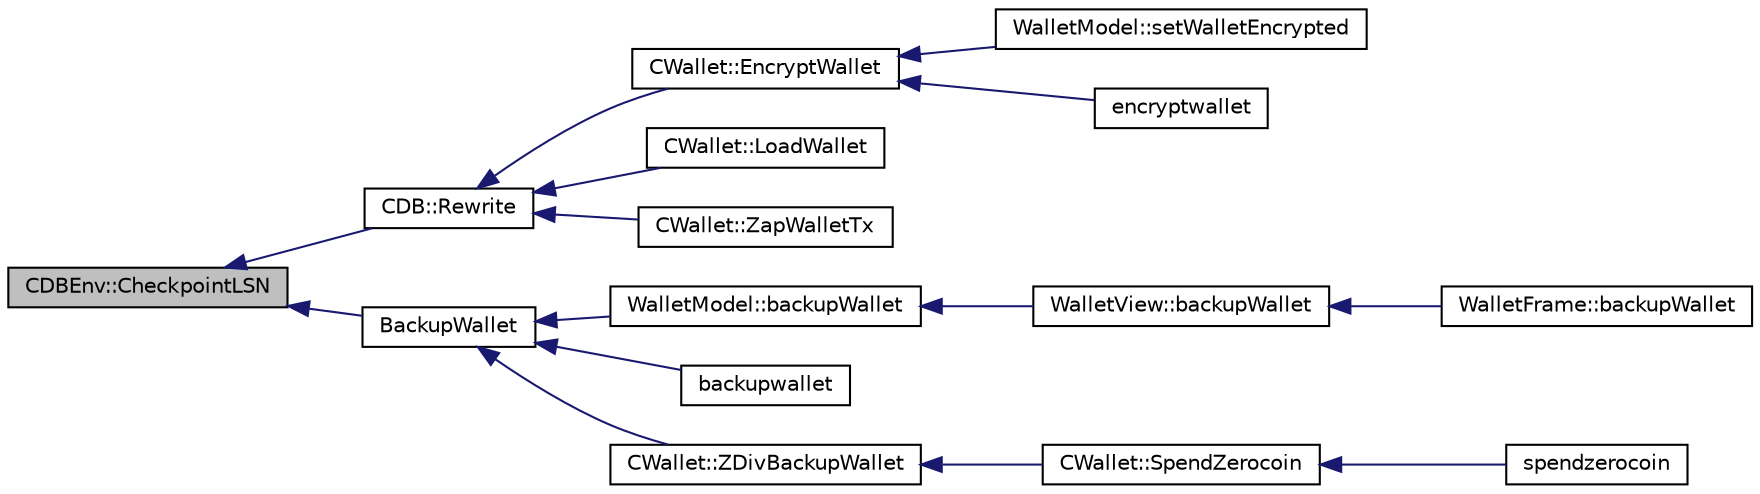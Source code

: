 digraph "CDBEnv::CheckpointLSN"
{
  edge [fontname="Helvetica",fontsize="10",labelfontname="Helvetica",labelfontsize="10"];
  node [fontname="Helvetica",fontsize="10",shape=record];
  rankdir="LR";
  Node6 [label="CDBEnv::CheckpointLSN",height=0.2,width=0.4,color="black", fillcolor="grey75", style="filled", fontcolor="black"];
  Node6 -> Node7 [dir="back",color="midnightblue",fontsize="10",style="solid",fontname="Helvetica"];
  Node7 [label="CDB::Rewrite",height=0.2,width=0.4,color="black", fillcolor="white", style="filled",URL="$class_c_d_b.html#acfb8a373edb9c4cfab780fb7578b277e"];
  Node7 -> Node8 [dir="back",color="midnightblue",fontsize="10",style="solid",fontname="Helvetica"];
  Node8 [label="CWallet::EncryptWallet",height=0.2,width=0.4,color="black", fillcolor="white", style="filled",URL="$group__map_wallet.html#gab34fe5bf771619dcbe22a65f013e5469"];
  Node8 -> Node9 [dir="back",color="midnightblue",fontsize="10",style="solid",fontname="Helvetica"];
  Node9 [label="WalletModel::setWalletEncrypted",height=0.2,width=0.4,color="black", fillcolor="white", style="filled",URL="$class_wallet_model.html#a444340830badcd48e3a4dd6b03d9c4d7"];
  Node8 -> Node10 [dir="back",color="midnightblue",fontsize="10",style="solid",fontname="Helvetica"];
  Node10 [label="encryptwallet",height=0.2,width=0.4,color="black", fillcolor="white", style="filled",URL="$rpcwallet_8cpp.html#a5fb49bac2748015a256c63e9f8ccc539"];
  Node7 -> Node11 [dir="back",color="midnightblue",fontsize="10",style="solid",fontname="Helvetica"];
  Node11 [label="CWallet::LoadWallet",height=0.2,width=0.4,color="black", fillcolor="white", style="filled",URL="$group___actions.html#ga5d7b244b8ed0cbe24233ee0b6ca3cae0"];
  Node7 -> Node12 [dir="back",color="midnightblue",fontsize="10",style="solid",fontname="Helvetica"];
  Node12 [label="CWallet::ZapWalletTx",height=0.2,width=0.4,color="black", fillcolor="white", style="filled",URL="$group___actions.html#ga71d4b810d6fce19efd455ded3e450a1b"];
  Node6 -> Node13 [dir="back",color="midnightblue",fontsize="10",style="solid",fontname="Helvetica"];
  Node13 [label="BackupWallet",height=0.2,width=0.4,color="black", fillcolor="white", style="filled",URL="$walletdb_8cpp.html#a273c3692765c732c5f724cec93e6b62f"];
  Node13 -> Node14 [dir="back",color="midnightblue",fontsize="10",style="solid",fontname="Helvetica"];
  Node14 [label="WalletModel::backupWallet",height=0.2,width=0.4,color="black", fillcolor="white", style="filled",URL="$class_wallet_model.html#aa316c19ef41f26ea89f194ab253d3206"];
  Node14 -> Node15 [dir="back",color="midnightblue",fontsize="10",style="solid",fontname="Helvetica"];
  Node15 [label="WalletView::backupWallet",height=0.2,width=0.4,color="black", fillcolor="white", style="filled",URL="$class_wallet_view.html#a9800d793b552076b4207276d9e08c8b6",tooltip="Backup the wallet. "];
  Node15 -> Node16 [dir="back",color="midnightblue",fontsize="10",style="solid",fontname="Helvetica"];
  Node16 [label="WalletFrame::backupWallet",height=0.2,width=0.4,color="black", fillcolor="white", style="filled",URL="$class_wallet_frame.html#a76aa3543635fedea052661a4cd44b81d",tooltip="Backup the wallet. "];
  Node13 -> Node17 [dir="back",color="midnightblue",fontsize="10",style="solid",fontname="Helvetica"];
  Node17 [label="backupwallet",height=0.2,width=0.4,color="black", fillcolor="white", style="filled",URL="$rpcwallet_8cpp.html#a7813bcc93d80c6c4ad0ae846f80cff3e"];
  Node13 -> Node18 [dir="back",color="midnightblue",fontsize="10",style="solid",fontname="Helvetica"];
  Node18 [label="CWallet::ZDivBackupWallet",height=0.2,width=0.4,color="black", fillcolor="white", style="filled",URL="$class_c_wallet.html#a8b8b981ee5504b1b8bf16ca4cb53ee4e"];
  Node18 -> Node19 [dir="back",color="midnightblue",fontsize="10",style="solid",fontname="Helvetica"];
  Node19 [label="CWallet::SpendZerocoin",height=0.2,width=0.4,color="black", fillcolor="white", style="filled",URL="$class_c_wallet.html#aedd0ae4e683ee642272e170b7afd33fe"];
  Node19 -> Node20 [dir="back",color="midnightblue",fontsize="10",style="solid",fontname="Helvetica"];
  Node20 [label="spendzerocoin",height=0.2,width=0.4,color="black", fillcolor="white", style="filled",URL="$rpcwallet_8cpp.html#adea64c692ec279a1a3a2c9143f264955"];
}
